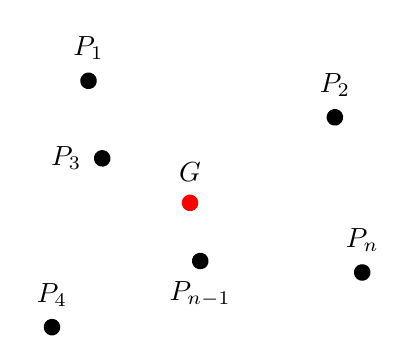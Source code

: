 \begin{tikzpicture}


\begin{scope}[rotate=10]
\usetikzlibrary{calc}
\coordinate (P1) at (0,0);
\coordinate (P2) at (4,0); 
\coordinate (P3) at (1,3); 
\coordinate (P4) at (2,0.5);
\coordinate (P5) at (4,2); 
\coordinate (P6) at (1,2);
 
\pgfmathsetmacro\weight{1/6}
\coordinate (G) at ($\weight*(P1)+\weight*(P2)+\weight*(P3)+\weight*(P4)+\weight*(P5)+\weight*(P6)$);


\foreach \i in {1,...,6}{
\fill[black] (P\i)  circle (3pt);
}

\fill[red] (G)  circle (3pt)  node[above=4pt, black] {$G$};

\node[above=4pt] at (P5) {$P_2$};
\node[above=4pt] at (P2) {$P_n$};
\node[above=4pt] at (P3) {$P_1$};
\node[above=4pt] at (P1) {$P_4$};
\node[below=4pt] at (P4) {$P_{n-1}$};
\node[left=4pt] at (P6) {$P_3$};
\end{scope}

\end{tikzpicture}